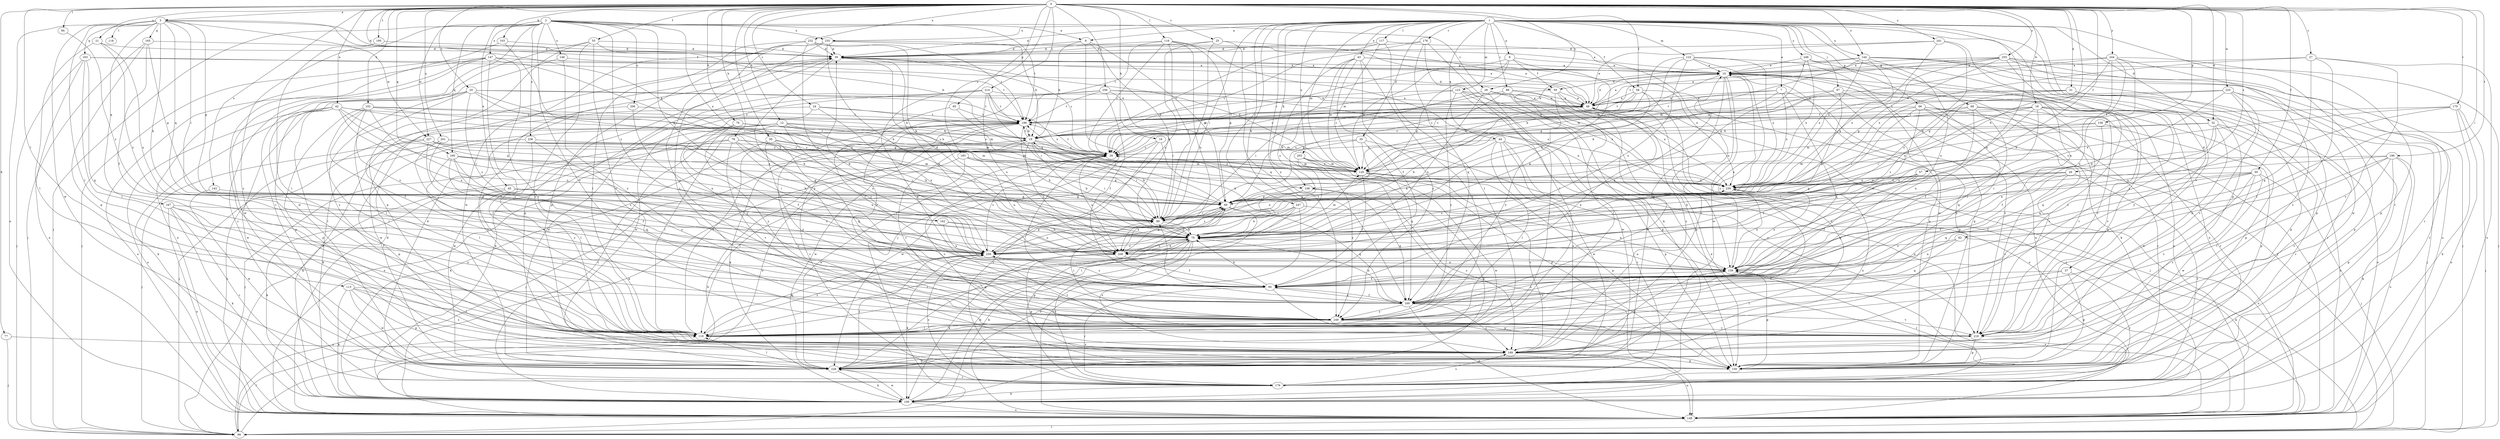 strict digraph  {
0;
1;
2;
3;
7;
8;
9;
10;
12;
16;
18;
19;
20;
21;
24;
25;
26;
27;
28;
29;
31;
32;
35;
37;
39;
42;
43;
44;
45;
49;
50;
55;
57;
58;
59;
60;
65;
66;
68;
69;
76;
77;
78;
79;
82;
84;
88;
89;
95;
97;
99;
102;
103;
108;
109;
113;
116;
117;
118;
119;
122;
123;
129;
139;
143;
144;
146;
147;
148;
158;
159;
160;
162;
163;
165;
167;
169;
170;
176;
179;
183;
189;
195;
196;
198;
201;
203;
206;
208;
214;
218;
225;
227;
228;
232;
235;
236;
239;
241;
244;
246;
247;
249;
255;
256;
259;
0 -> 3  [label=a];
0 -> 12  [label=b];
0 -> 16  [label=b];
0 -> 18  [label=b];
0 -> 20  [label=c];
0 -> 21  [label=c];
0 -> 24  [label=c];
0 -> 25  [label=c];
0 -> 26  [label=c];
0 -> 27  [label=c];
0 -> 28  [label=c];
0 -> 31  [label=d];
0 -> 32  [label=d];
0 -> 42  [label=e];
0 -> 50  [label=f];
0 -> 55  [label=f];
0 -> 57  [label=f];
0 -> 58  [label=f];
0 -> 65  [label=g];
0 -> 76  [label=h];
0 -> 77  [label=h];
0 -> 78  [label=h];
0 -> 79  [label=h];
0 -> 82  [label=i];
0 -> 84  [label=i];
0 -> 95  [label=j];
0 -> 102  [label=k];
0 -> 103  [label=k];
0 -> 108  [label=k];
0 -> 113  [label=l];
0 -> 116  [label=l];
0 -> 143  [label=o];
0 -> 144  [label=o];
0 -> 158  [label=p];
0 -> 160  [label=q];
0 -> 170  [label=r];
0 -> 183  [label=s];
0 -> 195  [label=t];
0 -> 196  [label=t];
0 -> 201  [label=u];
0 -> 214  [label=v];
0 -> 225  [label=w];
0 -> 232  [label=x];
0 -> 241  [label=y];
0 -> 244  [label=y];
0 -> 255  [label=z];
0 -> 256  [label=z];
1 -> 7  [label=a];
1 -> 8  [label=a];
1 -> 9  [label=a];
1 -> 32  [label=d];
1 -> 35  [label=d];
1 -> 37  [label=d];
1 -> 39  [label=d];
1 -> 43  [label=e];
1 -> 44  [label=e];
1 -> 58  [label=f];
1 -> 66  [label=g];
1 -> 68  [label=g];
1 -> 79  [label=h];
1 -> 88  [label=i];
1 -> 89  [label=i];
1 -> 97  [label=j];
1 -> 108  [label=k];
1 -> 117  [label=l];
1 -> 122  [label=m];
1 -> 123  [label=m];
1 -> 129  [label=m];
1 -> 139  [label=n];
1 -> 144  [label=o];
1 -> 159  [label=p];
1 -> 176  [label=r];
1 -> 179  [label=r];
1 -> 203  [label=u];
1 -> 218  [label=v];
1 -> 235  [label=x];
1 -> 246  [label=y];
1 -> 247  [label=y];
1 -> 249  [label=y];
2 -> 9  [label=a];
2 -> 28  [label=c];
2 -> 45  [label=e];
2 -> 99  [label=j];
2 -> 146  [label=o];
2 -> 147  [label=o];
2 -> 160  [label=q];
2 -> 162  [label=q];
2 -> 179  [label=r];
2 -> 189  [label=s];
2 -> 198  [label=t];
2 -> 206  [label=u];
2 -> 218  [label=v];
2 -> 227  [label=w];
2 -> 235  [label=x];
2 -> 236  [label=x];
2 -> 239  [label=x];
2 -> 259  [label=z];
3 -> 39  [label=d];
3 -> 59  [label=f];
3 -> 69  [label=g];
3 -> 79  [label=h];
3 -> 89  [label=i];
3 -> 118  [label=l];
3 -> 119  [label=l];
3 -> 148  [label=o];
3 -> 162  [label=q];
3 -> 163  [label=q];
3 -> 165  [label=q];
3 -> 167  [label=q];
3 -> 227  [label=w];
3 -> 228  [label=w];
7 -> 49  [label=e];
7 -> 108  [label=k];
7 -> 169  [label=q];
7 -> 198  [label=t];
7 -> 218  [label=v];
7 -> 239  [label=x];
8 -> 10  [label=a];
8 -> 29  [label=c];
8 -> 59  [label=f];
8 -> 69  [label=g];
8 -> 79  [label=h];
8 -> 129  [label=m];
9 -> 19  [label=b];
9 -> 39  [label=d];
9 -> 69  [label=g];
9 -> 79  [label=h];
9 -> 99  [label=j];
10 -> 49  [label=e];
10 -> 59  [label=f];
10 -> 99  [label=j];
10 -> 109  [label=k];
10 -> 129  [label=m];
10 -> 148  [label=o];
10 -> 159  [label=p];
10 -> 189  [label=s];
10 -> 228  [label=w];
10 -> 249  [label=y];
12 -> 19  [label=b];
12 -> 29  [label=c];
12 -> 79  [label=h];
12 -> 99  [label=j];
12 -> 109  [label=k];
12 -> 129  [label=m];
12 -> 148  [label=o];
12 -> 228  [label=w];
12 -> 259  [label=z];
16 -> 29  [label=c];
16 -> 79  [label=h];
16 -> 179  [label=r];
16 -> 228  [label=w];
18 -> 19  [label=b];
18 -> 60  [label=f];
18 -> 89  [label=i];
18 -> 148  [label=o];
18 -> 159  [label=p];
18 -> 169  [label=q];
18 -> 198  [label=t];
18 -> 208  [label=u];
18 -> 218  [label=v];
19 -> 29  [label=c];
19 -> 49  [label=e];
19 -> 79  [label=h];
19 -> 89  [label=i];
19 -> 99  [label=j];
19 -> 198  [label=t];
19 -> 208  [label=u];
19 -> 218  [label=v];
19 -> 228  [label=w];
19 -> 239  [label=x];
20 -> 49  [label=e];
20 -> 69  [label=g];
20 -> 79  [label=h];
20 -> 119  [label=l];
20 -> 148  [label=o];
20 -> 159  [label=p];
20 -> 198  [label=t];
20 -> 259  [label=z];
21 -> 39  [label=d];
21 -> 119  [label=l];
21 -> 208  [label=u];
21 -> 259  [label=z];
24 -> 129  [label=m];
24 -> 198  [label=t];
24 -> 208  [label=u];
24 -> 228  [label=w];
24 -> 249  [label=y];
25 -> 39  [label=d];
25 -> 49  [label=e];
25 -> 89  [label=i];
25 -> 169  [label=q];
25 -> 259  [label=z];
26 -> 60  [label=f];
26 -> 69  [label=g];
26 -> 89  [label=i];
26 -> 179  [label=r];
26 -> 218  [label=v];
26 -> 239  [label=x];
27 -> 10  [label=a];
27 -> 119  [label=l];
27 -> 148  [label=o];
27 -> 169  [label=q];
27 -> 218  [label=v];
27 -> 239  [label=x];
28 -> 49  [label=e];
28 -> 89  [label=i];
28 -> 119  [label=l];
28 -> 208  [label=u];
28 -> 239  [label=x];
29 -> 129  [label=m];
29 -> 198  [label=t];
29 -> 208  [label=u];
29 -> 228  [label=w];
31 -> 29  [label=c];
31 -> 49  [label=e];
31 -> 99  [label=j];
31 -> 159  [label=p];
31 -> 179  [label=r];
31 -> 259  [label=z];
32 -> 19  [label=b];
32 -> 60  [label=f];
32 -> 148  [label=o];
32 -> 169  [label=q];
32 -> 179  [label=r];
32 -> 228  [label=w];
32 -> 239  [label=x];
35 -> 29  [label=c];
35 -> 89  [label=i];
35 -> 169  [label=q];
35 -> 218  [label=v];
35 -> 259  [label=z];
37 -> 60  [label=f];
37 -> 119  [label=l];
37 -> 159  [label=p];
37 -> 179  [label=r];
39 -> 10  [label=a];
39 -> 29  [label=c];
39 -> 139  [label=n];
39 -> 159  [label=p];
39 -> 249  [label=y];
42 -> 29  [label=c];
42 -> 69  [label=g];
42 -> 89  [label=i];
42 -> 109  [label=k];
42 -> 119  [label=l];
42 -> 148  [label=o];
42 -> 198  [label=t];
42 -> 208  [label=u];
42 -> 228  [label=w];
43 -> 10  [label=a];
43 -> 60  [label=f];
43 -> 79  [label=h];
43 -> 119  [label=l];
43 -> 129  [label=m];
43 -> 239  [label=x];
43 -> 249  [label=y];
43 -> 259  [label=z];
44 -> 29  [label=c];
44 -> 79  [label=h];
44 -> 119  [label=l];
44 -> 159  [label=p];
44 -> 179  [label=r];
44 -> 189  [label=s];
44 -> 228  [label=w];
45 -> 69  [label=g];
45 -> 109  [label=k];
45 -> 119  [label=l];
45 -> 259  [label=z];
49 -> 10  [label=a];
49 -> 39  [label=d];
49 -> 79  [label=h];
49 -> 99  [label=j];
49 -> 148  [label=o];
49 -> 198  [label=t];
50 -> 60  [label=f];
50 -> 89  [label=i];
50 -> 99  [label=j];
50 -> 169  [label=q];
50 -> 189  [label=s];
50 -> 218  [label=v];
50 -> 228  [label=w];
50 -> 239  [label=x];
55 -> 19  [label=b];
55 -> 39  [label=d];
55 -> 159  [label=p];
55 -> 189  [label=s];
55 -> 218  [label=v];
55 -> 228  [label=w];
57 -> 60  [label=f];
57 -> 79  [label=h];
57 -> 169  [label=q];
57 -> 239  [label=x];
57 -> 259  [label=z];
58 -> 49  [label=e];
58 -> 79  [label=h];
58 -> 129  [label=m];
58 -> 159  [label=p];
58 -> 189  [label=s];
58 -> 198  [label=t];
59 -> 49  [label=e];
59 -> 99  [label=j];
59 -> 119  [label=l];
59 -> 189  [label=s];
59 -> 249  [label=y];
60 -> 10  [label=a];
60 -> 79  [label=h];
60 -> 159  [label=p];
60 -> 169  [label=q];
60 -> 179  [label=r];
60 -> 259  [label=z];
65 -> 60  [label=f];
65 -> 198  [label=t];
65 -> 239  [label=x];
66 -> 89  [label=i];
66 -> 139  [label=n];
66 -> 148  [label=o];
66 -> 179  [label=r];
66 -> 198  [label=t];
66 -> 218  [label=v];
66 -> 249  [label=y];
66 -> 259  [label=z];
68 -> 29  [label=c];
68 -> 139  [label=n];
68 -> 169  [label=q];
68 -> 179  [label=r];
68 -> 198  [label=t];
68 -> 218  [label=v];
69 -> 89  [label=i];
69 -> 148  [label=o];
69 -> 169  [label=q];
69 -> 198  [label=t];
69 -> 208  [label=u];
76 -> 19  [label=b];
76 -> 29  [label=c];
76 -> 60  [label=f];
76 -> 249  [label=y];
77 -> 99  [label=j];
77 -> 189  [label=s];
78 -> 29  [label=c];
78 -> 89  [label=i];
78 -> 99  [label=j];
78 -> 109  [label=k];
78 -> 139  [label=n];
78 -> 218  [label=v];
78 -> 259  [label=z];
79 -> 39  [label=d];
79 -> 109  [label=k];
79 -> 119  [label=l];
79 -> 129  [label=m];
79 -> 139  [label=n];
79 -> 179  [label=r];
79 -> 189  [label=s];
79 -> 208  [label=u];
79 -> 239  [label=x];
79 -> 259  [label=z];
82 -> 109  [label=k];
82 -> 139  [label=n];
82 -> 169  [label=q];
82 -> 259  [label=z];
84 -> 259  [label=z];
88 -> 29  [label=c];
88 -> 49  [label=e];
88 -> 69  [label=g];
88 -> 148  [label=o];
88 -> 159  [label=p];
88 -> 228  [label=w];
89 -> 19  [label=b];
89 -> 79  [label=h];
89 -> 239  [label=x];
95 -> 29  [label=c];
95 -> 89  [label=i];
95 -> 109  [label=k];
95 -> 169  [label=q];
95 -> 249  [label=y];
97 -> 29  [label=c];
97 -> 49  [label=e];
97 -> 79  [label=h];
97 -> 159  [label=p];
97 -> 218  [label=v];
99 -> 19  [label=b];
99 -> 39  [label=d];
99 -> 119  [label=l];
102 -> 19  [label=b];
102 -> 29  [label=c];
102 -> 60  [label=f];
102 -> 119  [label=l];
102 -> 159  [label=p];
102 -> 198  [label=t];
102 -> 208  [label=u];
102 -> 259  [label=z];
103 -> 39  [label=d];
103 -> 89  [label=i];
103 -> 189  [label=s];
108 -> 69  [label=g];
108 -> 169  [label=q];
108 -> 189  [label=s];
108 -> 259  [label=z];
109 -> 10  [label=a];
109 -> 49  [label=e];
109 -> 79  [label=h];
109 -> 148  [label=o];
109 -> 198  [label=t];
109 -> 228  [label=w];
113 -> 109  [label=k];
113 -> 119  [label=l];
113 -> 159  [label=p];
113 -> 169  [label=q];
113 -> 189  [label=s];
113 -> 228  [label=w];
116 -> 29  [label=c];
116 -> 39  [label=d];
116 -> 69  [label=g];
116 -> 89  [label=i];
116 -> 139  [label=n];
116 -> 198  [label=t];
116 -> 208  [label=u];
117 -> 29  [label=c];
117 -> 39  [label=d];
117 -> 119  [label=l];
117 -> 129  [label=m];
117 -> 139  [label=n];
119 -> 189  [label=s];
119 -> 198  [label=t];
119 -> 259  [label=z];
122 -> 10  [label=a];
122 -> 69  [label=g];
122 -> 129  [label=m];
122 -> 208  [label=u];
122 -> 228  [label=w];
122 -> 239  [label=x];
122 -> 249  [label=y];
123 -> 19  [label=b];
123 -> 29  [label=c];
123 -> 49  [label=e];
123 -> 159  [label=p];
123 -> 228  [label=w];
123 -> 239  [label=x];
123 -> 249  [label=y];
129 -> 29  [label=c];
129 -> 39  [label=d];
129 -> 60  [label=f];
129 -> 159  [label=p];
129 -> 189  [label=s];
129 -> 228  [label=w];
129 -> 239  [label=x];
139 -> 10  [label=a];
139 -> 39  [label=d];
139 -> 60  [label=f];
139 -> 159  [label=p];
139 -> 179  [label=r];
139 -> 239  [label=x];
139 -> 249  [label=y];
143 -> 69  [label=g];
143 -> 228  [label=w];
144 -> 10  [label=a];
144 -> 19  [label=b];
144 -> 69  [label=g];
144 -> 99  [label=j];
144 -> 129  [label=m];
144 -> 148  [label=o];
144 -> 159  [label=p];
144 -> 208  [label=u];
144 -> 239  [label=x];
146 -> 10  [label=a];
146 -> 189  [label=s];
146 -> 249  [label=y];
147 -> 10  [label=a];
147 -> 79  [label=h];
147 -> 99  [label=j];
147 -> 119  [label=l];
147 -> 148  [label=o];
147 -> 179  [label=r];
147 -> 218  [label=v];
147 -> 228  [label=w];
148 -> 39  [label=d];
148 -> 99  [label=j];
148 -> 139  [label=n];
158 -> 19  [label=b];
158 -> 129  [label=m];
158 -> 139  [label=n];
158 -> 159  [label=p];
159 -> 10  [label=a];
159 -> 198  [label=t];
160 -> 60  [label=f];
160 -> 69  [label=g];
160 -> 89  [label=i];
160 -> 129  [label=m];
160 -> 169  [label=q];
160 -> 249  [label=y];
160 -> 259  [label=z];
162 -> 79  [label=h];
162 -> 139  [label=n];
162 -> 208  [label=u];
163 -> 10  [label=a];
163 -> 99  [label=j];
163 -> 119  [label=l];
163 -> 148  [label=o];
163 -> 169  [label=q];
163 -> 198  [label=t];
165 -> 39  [label=d];
165 -> 60  [label=f];
165 -> 69  [label=g];
165 -> 99  [label=j];
165 -> 159  [label=p];
167 -> 60  [label=f];
167 -> 89  [label=i];
167 -> 109  [label=k];
167 -> 148  [label=o];
167 -> 179  [label=r];
167 -> 249  [label=y];
169 -> 29  [label=c];
169 -> 49  [label=e];
169 -> 60  [label=f];
169 -> 79  [label=h];
169 -> 89  [label=i];
169 -> 148  [label=o];
169 -> 189  [label=s];
169 -> 218  [label=v];
169 -> 249  [label=y];
170 -> 99  [label=j];
170 -> 109  [label=k];
170 -> 148  [label=o];
170 -> 198  [label=t];
170 -> 208  [label=u];
170 -> 239  [label=x];
176 -> 29  [label=c];
176 -> 39  [label=d];
176 -> 109  [label=k];
176 -> 119  [label=l];
176 -> 169  [label=q];
179 -> 39  [label=d];
179 -> 69  [label=g];
179 -> 109  [label=k];
179 -> 189  [label=s];
179 -> 259  [label=z];
183 -> 69  [label=g];
183 -> 89  [label=i];
183 -> 109  [label=k];
183 -> 119  [label=l];
183 -> 129  [label=m];
183 -> 208  [label=u];
189 -> 29  [label=c];
189 -> 139  [label=n];
189 -> 148  [label=o];
189 -> 159  [label=p];
189 -> 228  [label=w];
189 -> 239  [label=x];
195 -> 39  [label=d];
195 -> 119  [label=l];
196 -> 89  [label=i];
196 -> 109  [label=k];
196 -> 119  [label=l];
196 -> 129  [label=m];
196 -> 139  [label=n];
196 -> 148  [label=o];
196 -> 159  [label=p];
196 -> 218  [label=v];
198 -> 19  [label=b];
198 -> 79  [label=h];
198 -> 109  [label=k];
198 -> 119  [label=l];
198 -> 129  [label=m];
198 -> 148  [label=o];
198 -> 179  [label=r];
201 -> 29  [label=c];
201 -> 60  [label=f];
201 -> 79  [label=h];
201 -> 129  [label=m];
201 -> 148  [label=o];
201 -> 259  [label=z];
203 -> 109  [label=k];
203 -> 129  [label=m];
203 -> 148  [label=o];
203 -> 159  [label=p];
203 -> 249  [label=y];
206 -> 139  [label=n];
206 -> 189  [label=s];
206 -> 198  [label=t];
208 -> 60  [label=f];
208 -> 69  [label=g];
208 -> 79  [label=h];
208 -> 109  [label=k];
208 -> 159  [label=p];
214 -> 49  [label=e];
214 -> 89  [label=i];
214 -> 109  [label=k];
214 -> 169  [label=q];
214 -> 198  [label=t];
214 -> 208  [label=u];
214 -> 228  [label=w];
214 -> 239  [label=x];
218 -> 159  [label=p];
225 -> 49  [label=e];
225 -> 79  [label=h];
225 -> 159  [label=p];
225 -> 179  [label=r];
225 -> 198  [label=t];
225 -> 218  [label=v];
225 -> 249  [label=y];
227 -> 29  [label=c];
227 -> 99  [label=j];
227 -> 119  [label=l];
227 -> 129  [label=m];
227 -> 239  [label=x];
227 -> 259  [label=z];
228 -> 69  [label=g];
228 -> 109  [label=k];
228 -> 119  [label=l];
228 -> 179  [label=r];
228 -> 259  [label=z];
232 -> 39  [label=d];
232 -> 79  [label=h];
232 -> 119  [label=l];
232 -> 159  [label=p];
232 -> 198  [label=t];
232 -> 259  [label=z];
235 -> 10  [label=a];
235 -> 19  [label=b];
235 -> 39  [label=d];
235 -> 49  [label=e];
235 -> 79  [label=h];
235 -> 218  [label=v];
235 -> 228  [label=w];
235 -> 249  [label=y];
236 -> 29  [label=c];
236 -> 119  [label=l];
236 -> 159  [label=p];
236 -> 249  [label=y];
239 -> 69  [label=g];
239 -> 139  [label=n];
239 -> 148  [label=o];
241 -> 39  [label=d];
241 -> 49  [label=e];
241 -> 139  [label=n];
241 -> 239  [label=x];
241 -> 259  [label=z];
244 -> 10  [label=a];
244 -> 69  [label=g];
244 -> 79  [label=h];
244 -> 129  [label=m];
244 -> 139  [label=n];
244 -> 159  [label=p];
244 -> 189  [label=s];
244 -> 259  [label=z];
246 -> 10  [label=a];
246 -> 69  [label=g];
246 -> 148  [label=o];
246 -> 189  [label=s];
246 -> 239  [label=x];
247 -> 79  [label=h];
247 -> 89  [label=i];
247 -> 119  [label=l];
247 -> 139  [label=n];
247 -> 148  [label=o];
247 -> 259  [label=z];
249 -> 89  [label=i];
249 -> 119  [label=l];
249 -> 218  [label=v];
255 -> 10  [label=a];
255 -> 49  [label=e];
255 -> 69  [label=g];
255 -> 99  [label=j];
255 -> 179  [label=r];
255 -> 198  [label=t];
255 -> 228  [label=w];
255 -> 239  [label=x];
255 -> 249  [label=y];
256 -> 49  [label=e];
256 -> 60  [label=f];
256 -> 89  [label=i];
256 -> 198  [label=t];
256 -> 228  [label=w];
256 -> 239  [label=x];
256 -> 249  [label=y];
259 -> 29  [label=c];
259 -> 69  [label=g];
259 -> 109  [label=k];
259 -> 119  [label=l];
259 -> 139  [label=n];
259 -> 218  [label=v];
}
